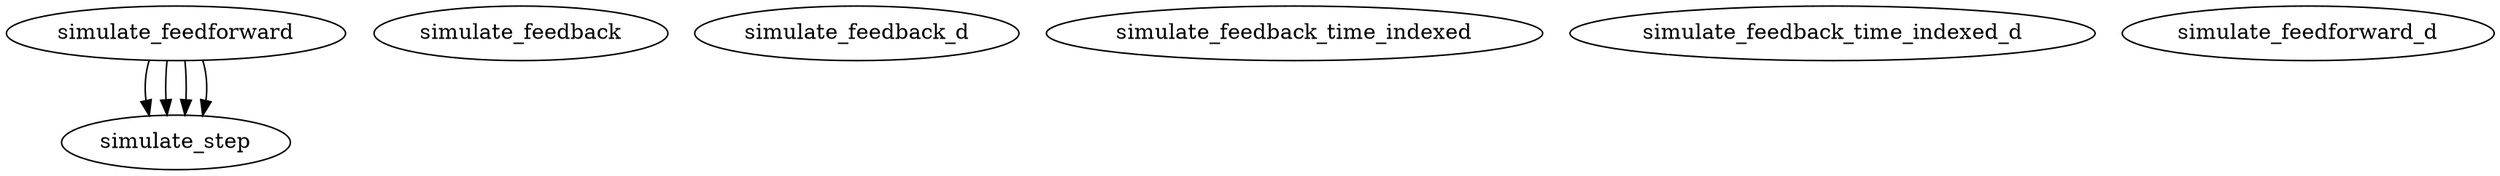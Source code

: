 /* Created by mdot for Matlab */
digraph m2html {
  simulate_feedforward -> simulate_step;
  simulate_feedforward -> simulate_step;
  simulate_feedforward -> simulate_step;
  simulate_feedforward -> simulate_step;

  simulate_feedback [URL="simulate_feedback.html"];
  simulate_feedback [URL="simulate_feedback.html"];
  simulate_feedback_d [URL="simulate_feedback_d.html"];
  simulate_feedback_d [URL="simulate_feedback_d.html"];
  simulate_feedback_time_indexed [URL="simulate_feedback_time_indexed.html"];
  simulate_feedback_time_indexed [URL="simulate_feedback_time_indexed.html"];
  simulate_feedback_time_indexed_d [URL="simulate_feedback_time_indexed_d.html"];
  simulate_feedback_time_indexed_d [URL="simulate_feedback_time_indexed_d.html"];
  simulate_feedforward [URL="simulate_feedforward.html"];
  simulate_feedforward [URL="simulate_feedforward.html"];
  simulate_feedforward_d [URL="simulate_feedforward_d.html"];
  simulate_feedforward_d [URL="simulate_feedforward_d.html"];
  simulate_step [URL="simulate_step.html"];
  simulate_step [URL="simulate_step.html"];
}